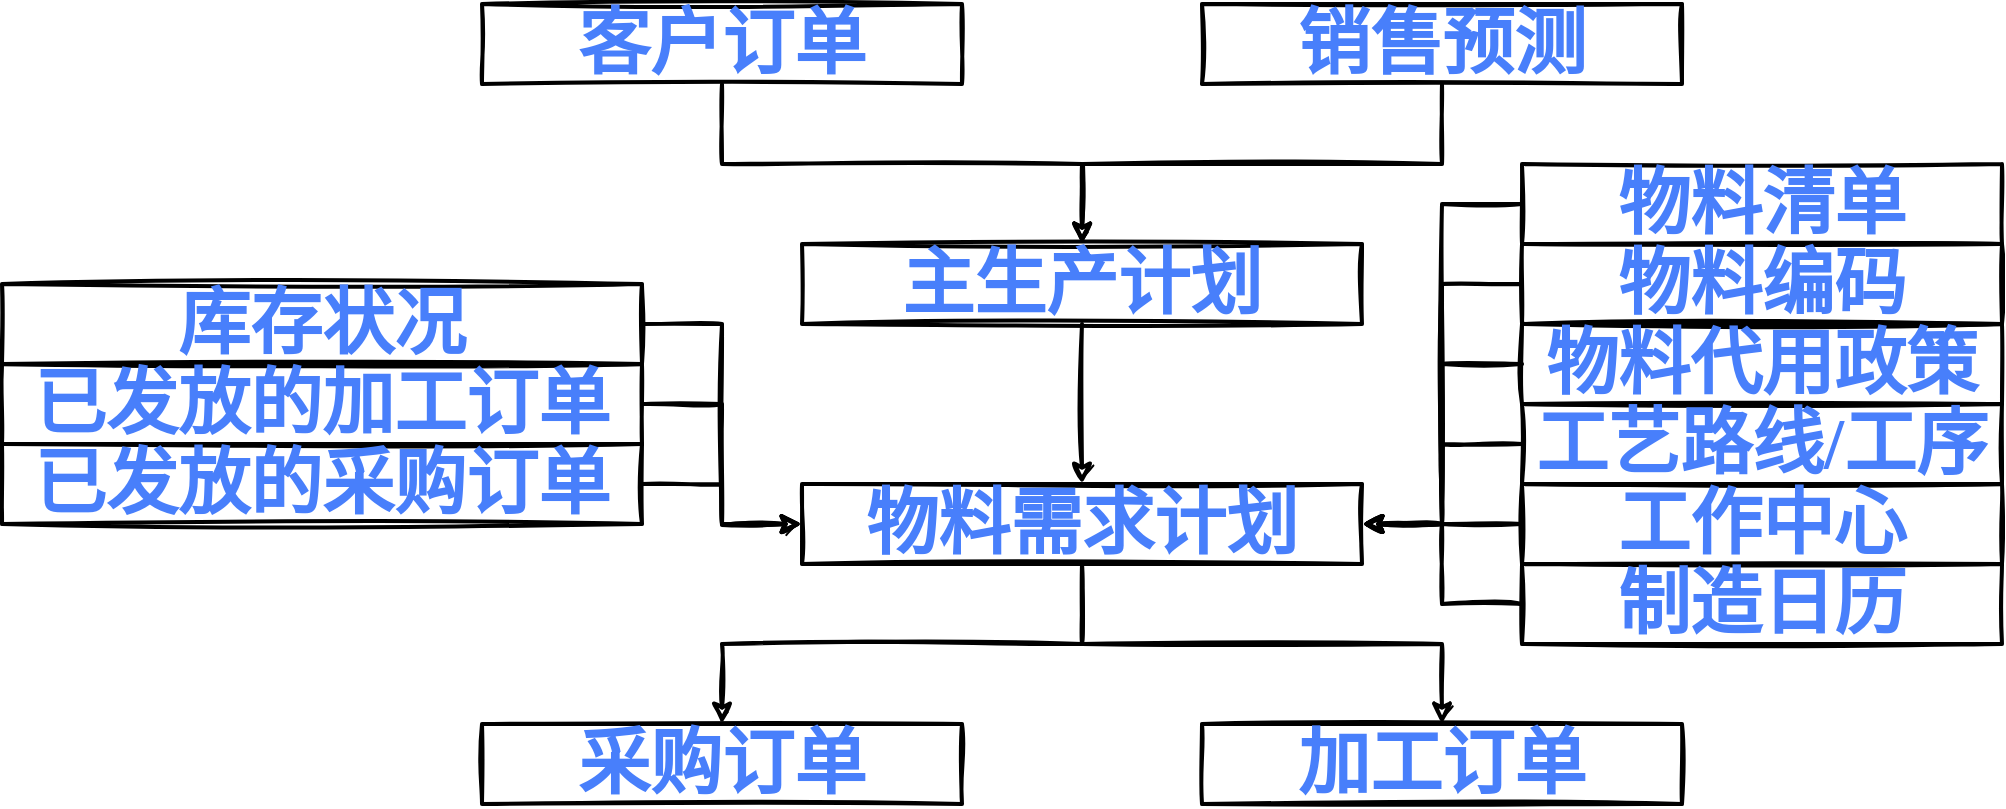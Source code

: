 <mxfile version="17.2.1" type="device"><diagram id="EsHKJ7dSWDPInmo7uUdT" name="Page-1"><mxGraphModel dx="1106" dy="997" grid="1" gridSize="10" guides="1" tooltips="1" connect="1" arrows="1" fold="1" page="1" pageScale="1" pageWidth="1600" pageHeight="900" math="0" shadow="0"><root><mxCell id="0"/><mxCell id="1" parent="0"/><mxCell id="I0KFtFzAI90uZWhBz4xQ-31" value="" style="group" vertex="1" connectable="0" parent="1"><mxGeometry x="40" y="40" width="1000" height="400" as="geometry"/></mxCell><mxCell id="I0KFtFzAI90uZWhBz4xQ-1" value="&lt;font face=&quot;FZJingLeiS-R-GB&quot; style=&quot;font-size: 36px&quot; color=&quot;#487ffb&quot;&gt;&lt;b&gt;主生产计划&lt;/b&gt;&lt;/font&gt;" style="rounded=0;whiteSpace=wrap;html=1;strokeWidth=2;sketch=1;glass=0;fillColor=none;" vertex="1" parent="I0KFtFzAI90uZWhBz4xQ-31"><mxGeometry x="400" y="120" width="280" height="40" as="geometry"/></mxCell><mxCell id="I0KFtFzAI90uZWhBz4xQ-3" value="&lt;font face=&quot;FZJingLeiS-R-GB&quot; style=&quot;font-size: 36px&quot; color=&quot;#487ffb&quot;&gt;&lt;b&gt;物料需求计划&lt;/b&gt;&lt;/font&gt;" style="rounded=0;whiteSpace=wrap;html=1;strokeWidth=2;sketch=1;glass=0;fillColor=none;" vertex="1" parent="I0KFtFzAI90uZWhBz4xQ-31"><mxGeometry x="400" y="240" width="280" height="40" as="geometry"/></mxCell><mxCell id="I0KFtFzAI90uZWhBz4xQ-19" style="edgeStyle=orthogonalEdgeStyle;rounded=0;sketch=1;orthogonalLoop=1;jettySize=auto;html=1;exitX=0.5;exitY=1;exitDx=0;exitDy=0;entryX=0.5;entryY=0;entryDx=0;entryDy=0;fontFamily=FZJingLeiS-R-GB;fontSize=36;fontColor=#487FFB;strokeWidth=2;" edge="1" parent="I0KFtFzAI90uZWhBz4xQ-31" source="I0KFtFzAI90uZWhBz4xQ-1" target="I0KFtFzAI90uZWhBz4xQ-3"><mxGeometry relative="1" as="geometry"/></mxCell><mxCell id="I0KFtFzAI90uZWhBz4xQ-4" value="&lt;font face=&quot;FZJingLeiS-R-GB&quot; style=&quot;font-size: 36px&quot; color=&quot;#487ffb&quot;&gt;&lt;b&gt;采购订单&lt;/b&gt;&lt;/font&gt;" style="rounded=0;whiteSpace=wrap;html=1;strokeWidth=2;sketch=1;glass=0;fillColor=none;" vertex="1" parent="I0KFtFzAI90uZWhBz4xQ-31"><mxGeometry x="240" y="360" width="240" height="40" as="geometry"/></mxCell><mxCell id="I0KFtFzAI90uZWhBz4xQ-20" style="edgeStyle=orthogonalEdgeStyle;rounded=0;sketch=1;orthogonalLoop=1;jettySize=auto;html=1;exitX=0.5;exitY=1;exitDx=0;exitDy=0;entryX=0.5;entryY=0;entryDx=0;entryDy=0;fontFamily=FZJingLeiS-R-GB;fontSize=36;fontColor=#487FFB;strokeWidth=2;" edge="1" parent="I0KFtFzAI90uZWhBz4xQ-31" source="I0KFtFzAI90uZWhBz4xQ-3" target="I0KFtFzAI90uZWhBz4xQ-4"><mxGeometry relative="1" as="geometry"><Array as="points"><mxPoint x="540" y="320"/><mxPoint x="360" y="320"/></Array></mxGeometry></mxCell><mxCell id="I0KFtFzAI90uZWhBz4xQ-5" value="&lt;font face=&quot;FZJingLeiS-R-GB&quot; style=&quot;font-size: 36px&quot; color=&quot;#487ffb&quot;&gt;&lt;b&gt;加工订单&lt;/b&gt;&lt;/font&gt;" style="rounded=0;whiteSpace=wrap;html=1;strokeWidth=2;sketch=1;glass=0;fillColor=none;" vertex="1" parent="I0KFtFzAI90uZWhBz4xQ-31"><mxGeometry x="600" y="360" width="240" height="40" as="geometry"/></mxCell><mxCell id="I0KFtFzAI90uZWhBz4xQ-21" style="edgeStyle=orthogonalEdgeStyle;rounded=0;sketch=1;orthogonalLoop=1;jettySize=auto;html=1;exitX=0.5;exitY=1;exitDx=0;exitDy=0;fontFamily=FZJingLeiS-R-GB;fontSize=36;fontColor=#487FFB;strokeWidth=2;" edge="1" parent="I0KFtFzAI90uZWhBz4xQ-31" source="I0KFtFzAI90uZWhBz4xQ-3" target="I0KFtFzAI90uZWhBz4xQ-5"><mxGeometry relative="1" as="geometry"><Array as="points"><mxPoint x="540" y="320"/><mxPoint x="720" y="320"/></Array></mxGeometry></mxCell><mxCell id="I0KFtFzAI90uZWhBz4xQ-25" style="edgeStyle=orthogonalEdgeStyle;rounded=0;sketch=1;orthogonalLoop=1;jettySize=auto;html=1;exitX=0;exitY=0.5;exitDx=0;exitDy=0;entryX=1;entryY=0.5;entryDx=0;entryDy=0;fontFamily=FZJingLeiS-R-GB;fontSize=36;fontColor=#487FFB;strokeWidth=2;" edge="1" parent="I0KFtFzAI90uZWhBz4xQ-31" source="I0KFtFzAI90uZWhBz4xQ-6" target="I0KFtFzAI90uZWhBz4xQ-3"><mxGeometry relative="1" as="geometry"/></mxCell><mxCell id="I0KFtFzAI90uZWhBz4xQ-6" value="&lt;font face=&quot;FZJingLeiS-R-GB&quot; style=&quot;font-size: 36px&quot; color=&quot;#487ffb&quot;&gt;&lt;b&gt;物料清单&lt;/b&gt;&lt;/font&gt;" style="rounded=0;whiteSpace=wrap;html=1;strokeWidth=2;sketch=1;glass=0;fillColor=none;" vertex="1" parent="I0KFtFzAI90uZWhBz4xQ-31"><mxGeometry x="760" y="80" width="240" height="40" as="geometry"/></mxCell><mxCell id="I0KFtFzAI90uZWhBz4xQ-26" style="edgeStyle=orthogonalEdgeStyle;rounded=0;sketch=1;orthogonalLoop=1;jettySize=auto;html=1;exitX=0;exitY=0.5;exitDx=0;exitDy=0;fontFamily=FZJingLeiS-R-GB;fontSize=36;fontColor=#487FFB;strokeWidth=2;" edge="1" parent="I0KFtFzAI90uZWhBz4xQ-31" source="I0KFtFzAI90uZWhBz4xQ-7"><mxGeometry relative="1" as="geometry"><mxPoint x="680" y="260" as="targetPoint"/><Array as="points"><mxPoint x="720" y="140"/><mxPoint x="720" y="260"/></Array></mxGeometry></mxCell><mxCell id="I0KFtFzAI90uZWhBz4xQ-7" value="&lt;font face=&quot;FZJingLeiS-R-GB&quot; style=&quot;font-size: 36px&quot; color=&quot;#487ffb&quot;&gt;&lt;b&gt;物料编码&lt;/b&gt;&lt;/font&gt;" style="rounded=0;whiteSpace=wrap;html=1;strokeWidth=2;sketch=1;glass=0;fillColor=none;" vertex="1" parent="I0KFtFzAI90uZWhBz4xQ-31"><mxGeometry x="760" y="120" width="240" height="40" as="geometry"/></mxCell><mxCell id="I0KFtFzAI90uZWhBz4xQ-27" style="edgeStyle=orthogonalEdgeStyle;rounded=0;sketch=1;orthogonalLoop=1;jettySize=auto;html=1;exitX=0;exitY=0.5;exitDx=0;exitDy=0;entryX=1;entryY=0.5;entryDx=0;entryDy=0;fontFamily=FZJingLeiS-R-GB;fontSize=36;fontColor=#487FFB;strokeWidth=2;" edge="1" parent="I0KFtFzAI90uZWhBz4xQ-31" source="I0KFtFzAI90uZWhBz4xQ-8" target="I0KFtFzAI90uZWhBz4xQ-3"><mxGeometry relative="1" as="geometry"/></mxCell><mxCell id="I0KFtFzAI90uZWhBz4xQ-8" value="&lt;font face=&quot;FZJingLeiS-R-GB&quot; style=&quot;font-size: 36px&quot; color=&quot;#487ffb&quot;&gt;&lt;b&gt;物料代用政策&lt;/b&gt;&lt;/font&gt;" style="rounded=0;whiteSpace=wrap;html=1;strokeWidth=2;sketch=1;glass=0;fillColor=none;" vertex="1" parent="I0KFtFzAI90uZWhBz4xQ-31"><mxGeometry x="760" y="160" width="240" height="40" as="geometry"/></mxCell><mxCell id="I0KFtFzAI90uZWhBz4xQ-28" style="edgeStyle=orthogonalEdgeStyle;rounded=0;sketch=1;orthogonalLoop=1;jettySize=auto;html=1;exitX=0;exitY=0.5;exitDx=0;exitDy=0;fontFamily=FZJingLeiS-R-GB;fontSize=36;fontColor=#487FFB;strokeWidth=2;" edge="1" parent="I0KFtFzAI90uZWhBz4xQ-31" source="I0KFtFzAI90uZWhBz4xQ-9"><mxGeometry relative="1" as="geometry"><mxPoint x="680" y="260" as="targetPoint"/><Array as="points"><mxPoint x="720" y="220"/><mxPoint x="720" y="260"/></Array></mxGeometry></mxCell><mxCell id="I0KFtFzAI90uZWhBz4xQ-9" value="&lt;font face=&quot;FZJingLeiS-R-GB&quot; style=&quot;font-size: 36px&quot; color=&quot;#487ffb&quot;&gt;&lt;b&gt;工艺路线/工序&lt;/b&gt;&lt;/font&gt;" style="rounded=0;whiteSpace=wrap;html=1;strokeWidth=2;sketch=1;glass=0;fillColor=none;" vertex="1" parent="I0KFtFzAI90uZWhBz4xQ-31"><mxGeometry x="760" y="200" width="240" height="40" as="geometry"/></mxCell><mxCell id="I0KFtFzAI90uZWhBz4xQ-29" style="edgeStyle=orthogonalEdgeStyle;rounded=0;sketch=1;orthogonalLoop=1;jettySize=auto;html=1;exitX=0;exitY=0.5;exitDx=0;exitDy=0;fontFamily=FZJingLeiS-R-GB;fontSize=36;fontColor=#487FFB;strokeWidth=2;" edge="1" parent="I0KFtFzAI90uZWhBz4xQ-31" source="I0KFtFzAI90uZWhBz4xQ-10"><mxGeometry relative="1" as="geometry"><mxPoint x="680" y="260" as="targetPoint"/></mxGeometry></mxCell><mxCell id="I0KFtFzAI90uZWhBz4xQ-10" value="&lt;font face=&quot;FZJingLeiS-R-GB&quot; style=&quot;font-size: 36px&quot; color=&quot;#487ffb&quot;&gt;&lt;b&gt;工作中心&lt;/b&gt;&lt;/font&gt;" style="rounded=0;whiteSpace=wrap;html=1;strokeWidth=2;sketch=1;glass=0;fillColor=none;" vertex="1" parent="I0KFtFzAI90uZWhBz4xQ-31"><mxGeometry x="760" y="240" width="240" height="40" as="geometry"/></mxCell><mxCell id="I0KFtFzAI90uZWhBz4xQ-30" style="edgeStyle=orthogonalEdgeStyle;rounded=0;sketch=1;orthogonalLoop=1;jettySize=auto;html=1;exitX=0;exitY=0.5;exitDx=0;exitDy=0;entryX=1;entryY=0.5;entryDx=0;entryDy=0;fontFamily=FZJingLeiS-R-GB;fontSize=36;fontColor=#487FFB;strokeWidth=2;" edge="1" parent="I0KFtFzAI90uZWhBz4xQ-31" source="I0KFtFzAI90uZWhBz4xQ-11" target="I0KFtFzAI90uZWhBz4xQ-3"><mxGeometry relative="1" as="geometry"/></mxCell><mxCell id="I0KFtFzAI90uZWhBz4xQ-11" value="&lt;font face=&quot;FZJingLeiS-R-GB&quot; style=&quot;font-size: 36px&quot; color=&quot;#487ffb&quot;&gt;&lt;b&gt;制造日历&lt;/b&gt;&lt;/font&gt;" style="rounded=0;whiteSpace=wrap;html=1;strokeWidth=2;sketch=1;glass=0;fillColor=none;" vertex="1" parent="I0KFtFzAI90uZWhBz4xQ-31"><mxGeometry x="760" y="280" width="240" height="40" as="geometry"/></mxCell><mxCell id="I0KFtFzAI90uZWhBz4xQ-22" style="edgeStyle=orthogonalEdgeStyle;rounded=0;sketch=1;orthogonalLoop=1;jettySize=auto;html=1;exitX=1;exitY=0.5;exitDx=0;exitDy=0;entryX=0;entryY=0.5;entryDx=0;entryDy=0;fontFamily=FZJingLeiS-R-GB;fontSize=36;fontColor=#487FFB;strokeWidth=2;" edge="1" parent="I0KFtFzAI90uZWhBz4xQ-31" source="I0KFtFzAI90uZWhBz4xQ-12" target="I0KFtFzAI90uZWhBz4xQ-3"><mxGeometry relative="1" as="geometry"/></mxCell><mxCell id="I0KFtFzAI90uZWhBz4xQ-12" value="&lt;font face=&quot;FZJingLeiS-R-GB&quot; style=&quot;font-size: 36px&quot; color=&quot;#487ffb&quot;&gt;&lt;b&gt;库存状况&lt;/b&gt;&lt;/font&gt;" style="rounded=0;whiteSpace=wrap;html=1;strokeWidth=2;sketch=1;glass=0;fillColor=none;" vertex="1" parent="I0KFtFzAI90uZWhBz4xQ-31"><mxGeometry y="140" width="320" height="40" as="geometry"/></mxCell><mxCell id="I0KFtFzAI90uZWhBz4xQ-23" style="edgeStyle=orthogonalEdgeStyle;rounded=0;sketch=1;orthogonalLoop=1;jettySize=auto;html=1;exitX=1;exitY=0.5;exitDx=0;exitDy=0;fontFamily=FZJingLeiS-R-GB;fontSize=36;fontColor=#487FFB;strokeWidth=2;" edge="1" parent="I0KFtFzAI90uZWhBz4xQ-31" source="I0KFtFzAI90uZWhBz4xQ-13"><mxGeometry relative="1" as="geometry"><mxPoint x="400" y="260" as="targetPoint"/><Array as="points"><mxPoint x="360" y="200"/><mxPoint x="360" y="260"/></Array></mxGeometry></mxCell><mxCell id="I0KFtFzAI90uZWhBz4xQ-13" value="&lt;font face=&quot;FZJingLeiS-R-GB&quot; style=&quot;font-size: 36px&quot; color=&quot;#487ffb&quot;&gt;&lt;b&gt;已发放的加工订单&lt;/b&gt;&lt;/font&gt;" style="rounded=0;whiteSpace=wrap;html=1;strokeWidth=2;sketch=1;glass=0;fillColor=none;" vertex="1" parent="I0KFtFzAI90uZWhBz4xQ-31"><mxGeometry y="180" width="320" height="40" as="geometry"/></mxCell><mxCell id="I0KFtFzAI90uZWhBz4xQ-24" style="edgeStyle=orthogonalEdgeStyle;rounded=0;sketch=1;orthogonalLoop=1;jettySize=auto;html=1;exitX=1;exitY=0.5;exitDx=0;exitDy=0;fontFamily=FZJingLeiS-R-GB;fontSize=36;fontColor=#487FFB;strokeWidth=2;" edge="1" parent="I0KFtFzAI90uZWhBz4xQ-31" source="I0KFtFzAI90uZWhBz4xQ-14"><mxGeometry relative="1" as="geometry"><mxPoint x="400" y="260" as="targetPoint"/></mxGeometry></mxCell><mxCell id="I0KFtFzAI90uZWhBz4xQ-14" value="&lt;font face=&quot;FZJingLeiS-R-GB&quot; style=&quot;font-size: 36px&quot; color=&quot;#487ffb&quot;&gt;&lt;b&gt;已发放的采购订单&lt;/b&gt;&lt;/font&gt;" style="rounded=0;whiteSpace=wrap;html=1;strokeWidth=2;sketch=1;glass=0;fillColor=none;" vertex="1" parent="I0KFtFzAI90uZWhBz4xQ-31"><mxGeometry y="220" width="320" height="40" as="geometry"/></mxCell><mxCell id="I0KFtFzAI90uZWhBz4xQ-17" style="edgeStyle=orthogonalEdgeStyle;rounded=0;sketch=1;orthogonalLoop=1;jettySize=auto;html=1;exitX=0.5;exitY=1;exitDx=0;exitDy=0;entryX=0.5;entryY=0;entryDx=0;entryDy=0;fontFamily=FZJingLeiS-R-GB;fontSize=36;fontColor=#487FFB;strokeWidth=2;" edge="1" parent="I0KFtFzAI90uZWhBz4xQ-31" source="I0KFtFzAI90uZWhBz4xQ-15" target="I0KFtFzAI90uZWhBz4xQ-1"><mxGeometry relative="1" as="geometry"/></mxCell><mxCell id="I0KFtFzAI90uZWhBz4xQ-15" value="&lt;font face=&quot;FZJingLeiS-R-GB&quot; style=&quot;font-size: 36px&quot; color=&quot;#487ffb&quot;&gt;&lt;b&gt;客户订单&lt;/b&gt;&lt;/font&gt;" style="rounded=0;whiteSpace=wrap;html=1;strokeWidth=2;sketch=1;glass=0;fillColor=none;" vertex="1" parent="I0KFtFzAI90uZWhBz4xQ-31"><mxGeometry x="240" width="240" height="40" as="geometry"/></mxCell><mxCell id="I0KFtFzAI90uZWhBz4xQ-18" style="edgeStyle=orthogonalEdgeStyle;rounded=0;sketch=1;orthogonalLoop=1;jettySize=auto;html=1;exitX=0.5;exitY=1;exitDx=0;exitDy=0;fontFamily=FZJingLeiS-R-GB;fontSize=36;fontColor=#487FFB;strokeWidth=2;" edge="1" parent="I0KFtFzAI90uZWhBz4xQ-31" source="I0KFtFzAI90uZWhBz4xQ-16"><mxGeometry relative="1" as="geometry"><mxPoint x="540" y="120" as="targetPoint"/></mxGeometry></mxCell><mxCell id="I0KFtFzAI90uZWhBz4xQ-16" value="&lt;font face=&quot;FZJingLeiS-R-GB&quot; style=&quot;font-size: 36px&quot; color=&quot;#487ffb&quot;&gt;&lt;b&gt;销售预测&lt;/b&gt;&lt;/font&gt;" style="rounded=0;whiteSpace=wrap;html=1;strokeWidth=2;sketch=1;glass=0;fillColor=none;" vertex="1" parent="I0KFtFzAI90uZWhBz4xQ-31"><mxGeometry x="600" width="240" height="40" as="geometry"/></mxCell></root></mxGraphModel></diagram></mxfile>